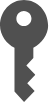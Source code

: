 <mxfile version="14.6.13" type="device"><diagram id="I9fvNIxE5XxmS0A3NY1g" name="Seite-1"><mxGraphModel dx="1086" dy="3304" grid="1" gridSize="10" guides="1" tooltips="1" connect="1" arrows="1" fold="1" page="1" pageScale="1" pageWidth="827" pageHeight="1169" math="0" shadow="0"><root><mxCell id="0"/><mxCell id="1" parent="0"/><mxCell id="KN_G9bBBRGpqAiG4k3ui-1" value="" style="pointerEvents=1;shadow=0;dashed=0;html=1;strokeColor=none;fillColor=#505050;labelPosition=center;verticalLabelPosition=bottom;verticalAlign=top;outlineConnect=0;align=center;shape=mxgraph.office.security.key_permissions;aspect=fixed;" vertex="1" parent="1"><mxGeometry x="40" y="-2280" width="24.06" height="51" as="geometry"/></mxCell></root></mxGraphModel></diagram></mxfile>